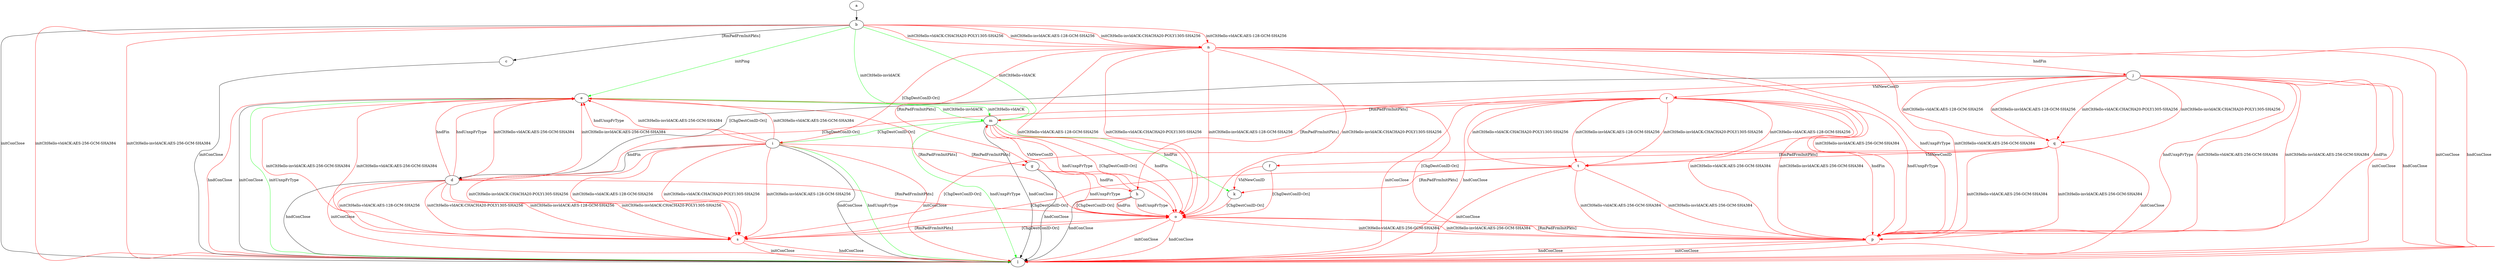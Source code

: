 digraph "" {
	a -> b	[key=0];
	b -> c	[key=0,
		label="[RmPadFrmInitPkts] "];
	b -> e	[key=0,
		color=green,
		label="initPing "];
	b -> l	[key=0,
		label="initConClose "];
	b -> l	[key=1,
		color=red,
		label="initCltHello-vldACK:AES-256-GCM-SHA384 "];
	b -> l	[key=2,
		color=red,
		label="initCltHello-invldACK:AES-256-GCM-SHA384 "];
	b -> m	[key=0,
		color=green,
		label="initCltHello-vldACK "];
	b -> m	[key=1,
		color=green,
		label="initCltHello-invldACK "];
	n	[color=red];
	b -> n	[key=0,
		color=red,
		label="initCltHello-vldACK:AES-128-GCM-SHA256 "];
	b -> n	[key=1,
		color=red,
		label="initCltHello-vldACK:CHACHA20-POLY1305-SHA256 "];
	b -> n	[key=2,
		color=red,
		label="initCltHello-invldACK:AES-128-GCM-SHA256 "];
	b -> n	[key=3,
		color=red,
		label="initCltHello-invldACK:CHACHA20-POLY1305-SHA256 "];
	c -> l	[key=0,
		label="initConClose "];
	d -> e	[key=0,
		color=red,
		label="initCltHello-vldACK:AES-256-GCM-SHA384 "];
	d -> e	[key=1,
		color=red,
		label="initCltHello-invldACK:AES-256-GCM-SHA384 "];
	d -> e	[key=2,
		color=red,
		label="hndFin "];
	d -> e	[key=3,
		color=red,
		label="hndUnxpFrType "];
	d -> l	[key=0,
		label="hndConClose "];
	d -> l	[key=1,
		color=red,
		label="initConClose "];
	o	[color=red];
	d -> o	[key=0,
		color=red,
		label="[RmPadFrmInitPkts] "];
	s	[color=red];
	d -> s	[key=0,
		color=red,
		label="initCltHello-vldACK:AES-128-GCM-SHA256 "];
	d -> s	[key=1,
		color=red,
		label="initCltHello-vldACK:CHACHA20-POLY1305-SHA256 "];
	d -> s	[key=2,
		color=red,
		label="initCltHello-invldACK:AES-128-GCM-SHA256 "];
	d -> s	[key=3,
		color=red,
		label="initCltHello-invldACK:CHACHA20-POLY1305-SHA256 "];
	e -> l	[key=0,
		label="initConClose "];
	e -> l	[key=1,
		color=green,
		label="initUnxpFrType "];
	e -> l	[key=2,
		color=red,
		label="hndConClose "];
	e -> m	[key=0,
		color=green,
		label="initCltHello-vldACK "];
	e -> m	[key=1,
		color=green,
		label="initCltHello-invldACK "];
	e -> o	[key=0,
		color=red,
		label="[RmPadFrmInitPkts] "];
	f -> k	[key=0,
		color=red,
		label="VldNewConID "];
	f -> o	[key=0,
		color=red,
		label="[ChgDestConID-Ori] "];
	g -> h	[key=0,
		color=red,
		label="hndFin "];
	g -> l	[key=0,
		label="hndConClose "];
	g -> o	[key=0,
		color=red,
		label="hndUnxpFrType "];
	h -> l	[key=0,
		label="hndConClose "];
	h -> m	[key=0,
		color=red,
		label="VldNewConID "];
	h -> o	[key=0,
		color=red,
		label="hndFin "];
	h -> o	[key=1,
		color=red,
		label="hndUnxpFrType "];
	h -> o	[key=2,
		color=red,
		label="[ChgDestConID-Ori] "];
	i -> d	[key=0,
		label="hndFin "];
	i -> e	[key=0,
		color=red,
		label="initCltHello-vldACK:AES-256-GCM-SHA384 "];
	i -> e	[key=1,
		color=red,
		label="initCltHello-invldACK:AES-256-GCM-SHA384 "];
	i -> e	[key=2,
		color=red,
		label="hndUnxpFrType "];
	i -> g	[key=0,
		color=red,
		label="[RmPadFrmInitPkts] "];
	i -> l	[key=0,
		label="hndConClose "];
	i -> l	[key=1,
		color=green,
		label="hndUnxpFrType "];
	i -> l	[key=2,
		color=red,
		label="initConClose "];
	i -> s	[key=0,
		color=red,
		label="initCltHello-vldACK:AES-128-GCM-SHA256 "];
	i -> s	[key=1,
		color=red,
		label="initCltHello-vldACK:CHACHA20-POLY1305-SHA256 "];
	i -> s	[key=2,
		color=red,
		label="initCltHello-invldACK:AES-128-GCM-SHA256 "];
	i -> s	[key=3,
		color=red,
		label="initCltHello-invldACK:CHACHA20-POLY1305-SHA256 "];
	j -> d	[key=0,
		label="[ChgDestConID-Ori] "];
	j -> h	[key=0,
		color=red,
		label="[RmPadFrmInitPkts] "];
	j -> l	[key=0,
		color=red,
		label="initConClose "];
	j -> l	[key=1,
		color=red,
		label="hndConClose "];
	p	[color=red];
	j -> p	[key=0,
		color=red,
		label="initCltHello-vldACK:AES-256-GCM-SHA384 "];
	j -> p	[key=1,
		color=red,
		label="initCltHello-invldACK:AES-256-GCM-SHA384 "];
	j -> p	[key=2,
		color=red,
		label="hndFin "];
	j -> p	[key=3,
		color=red,
		label="hndUnxpFrType "];
	q	[color=red];
	j -> q	[key=0,
		color=red,
		label="initCltHello-vldACK:AES-128-GCM-SHA256 "];
	j -> q	[key=1,
		color=red,
		label="initCltHello-vldACK:CHACHA20-POLY1305-SHA256 "];
	j -> q	[key=2,
		color=red,
		label="initCltHello-invldACK:AES-128-GCM-SHA256 "];
	j -> q	[key=3,
		color=red,
		label="initCltHello-invldACK:CHACHA20-POLY1305-SHA256 "];
	r	[color=red];
	j -> r	[key=0,
		color=red,
		label="VldNewConID "];
	k -> o	[key=0,
		color=red,
		label="[ChgDestConID-Ori] "];
	m -> i	[key=0,
		color=green,
		label="[ChgDestConID-Ori] "];
	m -> k	[key=0,
		color=green,
		label="hndFin "];
	m -> l	[key=0,
		label="hndConClose "];
	m -> l	[key=1,
		color=green,
		label="hndUnxpFrType "];
	m -> o	[key=0,
		color=red,
		label="hndFin "];
	m -> o	[key=1,
		color=red,
		label="hndUnxpFrType "];
	m -> o	[key=2,
		color=red,
		label="[ChgDestConID-Ori] "];
	n -> g	[key=0,
		color=red,
		label="[RmPadFrmInitPkts] "];
	n -> i	[key=0,
		color=red,
		label="[ChgDestConID-Ori] "];
	n -> j	[key=0,
		color=red,
		label="hndFin "];
	n -> l	[key=0,
		color=red,
		label="initConClose "];
	n -> l	[key=1,
		color=red,
		label="hndConClose "];
	n -> o	[key=0,
		color=red,
		label="initCltHello-vldACK:AES-128-GCM-SHA256 "];
	n -> o	[key=1,
		color=red,
		label="initCltHello-vldACK:CHACHA20-POLY1305-SHA256 "];
	n -> o	[key=2,
		color=red,
		label="initCltHello-invldACK:AES-128-GCM-SHA256 "];
	n -> o	[key=3,
		color=red,
		label="initCltHello-invldACK:CHACHA20-POLY1305-SHA256 "];
	n -> p	[key=0,
		color=red,
		label="initCltHello-vldACK:AES-256-GCM-SHA384 "];
	n -> p	[key=1,
		color=red,
		label="initCltHello-invldACK:AES-256-GCM-SHA384 "];
	n -> p	[key=2,
		color=red,
		label="hndUnxpFrType "];
	o -> l	[key=0,
		color=red,
		label="initConClose "];
	o -> l	[key=1,
		color=red,
		label="hndConClose "];
	o -> p	[key=0,
		color=red,
		label="initCltHello-vldACK:AES-256-GCM-SHA384 "];
	o -> p	[key=1,
		color=red,
		label="initCltHello-invldACK:AES-256-GCM-SHA384 "];
	o -> s	[key=0,
		color=red,
		label="[ChgDestConID-Ori] "];
	p -> e	[key=0,
		color=red,
		label="[ChgDestConID-Ori] "];
	p -> l	[key=0,
		color=red,
		label="initConClose "];
	p -> l	[key=1,
		color=red,
		label="hndConClose "];
	p -> o	[key=0,
		color=red,
		label="[RmPadFrmInitPkts] "];
	q -> f	[key=0,
		color=red,
		label="[RmPadFrmInitPkts] "];
	q -> l	[key=0,
		color=red,
		label="initConClose "];
	q -> p	[key=0,
		color=red,
		label="initCltHello-vldACK:AES-256-GCM-SHA384 "];
	q -> p	[key=1,
		color=red,
		label="initCltHello-invldACK:AES-256-GCM-SHA384 "];
	q -> s	[key=0,
		color=red,
		label="[ChgDestConID-Ori] "];
	t	[color=red];
	q -> t	[key=0,
		color=red,
		label="VldNewConID "];
	r -> d	[key=0,
		color=red,
		label="[ChgDestConID-Ori] "];
	r -> l	[key=0,
		color=red,
		label="initConClose "];
	r -> l	[key=1,
		color=red,
		label="hndConClose "];
	r -> m	[key=0,
		color=red,
		label="[RmPadFrmInitPkts] "];
	r -> p	[key=0,
		color=red,
		label="initCltHello-vldACK:AES-256-GCM-SHA384 "];
	r -> p	[key=1,
		color=red,
		label="initCltHello-invldACK:AES-256-GCM-SHA384 "];
	r -> p	[key=2,
		color=red,
		label="hndFin "];
	r -> p	[key=3,
		color=red,
		label="hndUnxpFrType "];
	r -> t	[key=0,
		color=red,
		label="initCltHello-vldACK:AES-128-GCM-SHA256 "];
	r -> t	[key=1,
		color=red,
		label="initCltHello-vldACK:CHACHA20-POLY1305-SHA256 "];
	r -> t	[key=2,
		color=red,
		label="initCltHello-invldACK:AES-128-GCM-SHA256 "];
	r -> t	[key=3,
		color=red,
		label="initCltHello-invldACK:CHACHA20-POLY1305-SHA256 "];
	s -> e	[key=0,
		color=red,
		label="initCltHello-vldACK:AES-256-GCM-SHA384 "];
	s -> e	[key=1,
		color=red,
		label="initCltHello-invldACK:AES-256-GCM-SHA384 "];
	s -> l	[key=0,
		color=red,
		label="initConClose "];
	s -> l	[key=1,
		color=red,
		label="hndConClose "];
	s -> o	[key=0,
		color=red,
		label="[RmPadFrmInitPkts] "];
	t -> k	[key=0,
		color=red,
		label="[RmPadFrmInitPkts] "];
	t -> l	[key=0,
		color=red,
		label="initConClose "];
	t -> p	[key=0,
		color=red,
		label="initCltHello-vldACK:AES-256-GCM-SHA384 "];
	t -> p	[key=1,
		color=red,
		label="initCltHello-invldACK:AES-256-GCM-SHA384 "];
	t -> s	[key=0,
		color=red,
		label="[ChgDestConID-Ori] "];
}
